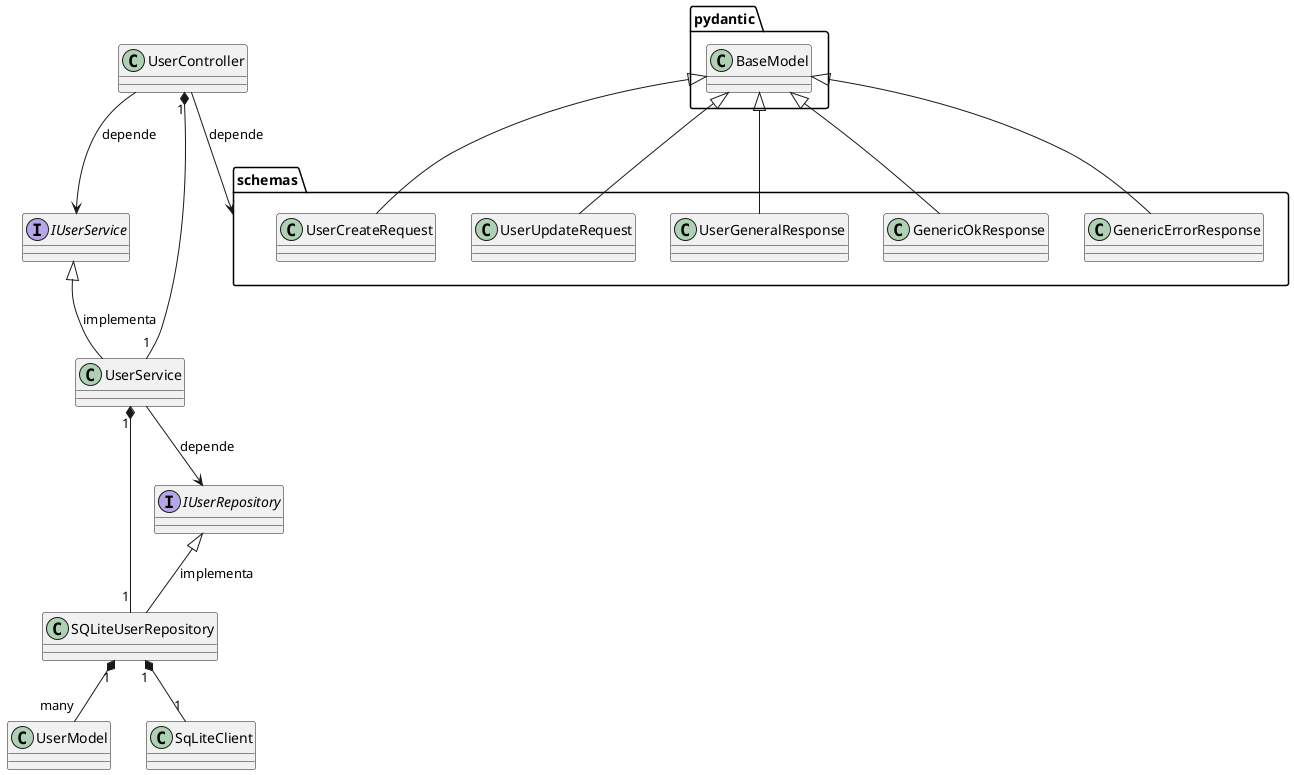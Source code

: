 @startuml
class SQLiteUserRepository

interface IUserRepository

class UserModel

class SqLiteClient

interface IUserService

class UserService

class UserController

class pydantic.BaseModel

package schemas {

}

IUserRepository <|-- SQLiteUserRepository : implementa
SQLiteUserRepository "1" *-- "1" SqLiteClient
SQLiteUserRepository "1" *-- "many" UserModel
IUserService <|-- UserService: implementa
UserService  --> IUserRepository : depende
UserService "1" *-- "1" SQLiteUserRepository
UserController --> IUserService : depende
UserController --> schemas : depende
UserController "1" *-- "1" UserService
pydantic.BaseModel <|-- schemas.UserCreateRequest
pydantic.BaseModel <|-- schemas.UserUpdateRequest
pydantic.BaseModel <|-- schemas.UserGeneralResponse
pydantic.BaseModel <|-- schemas.GenericOkResponse
pydantic.BaseModel <|-- schemas.GenericErrorResponse

@enduml
